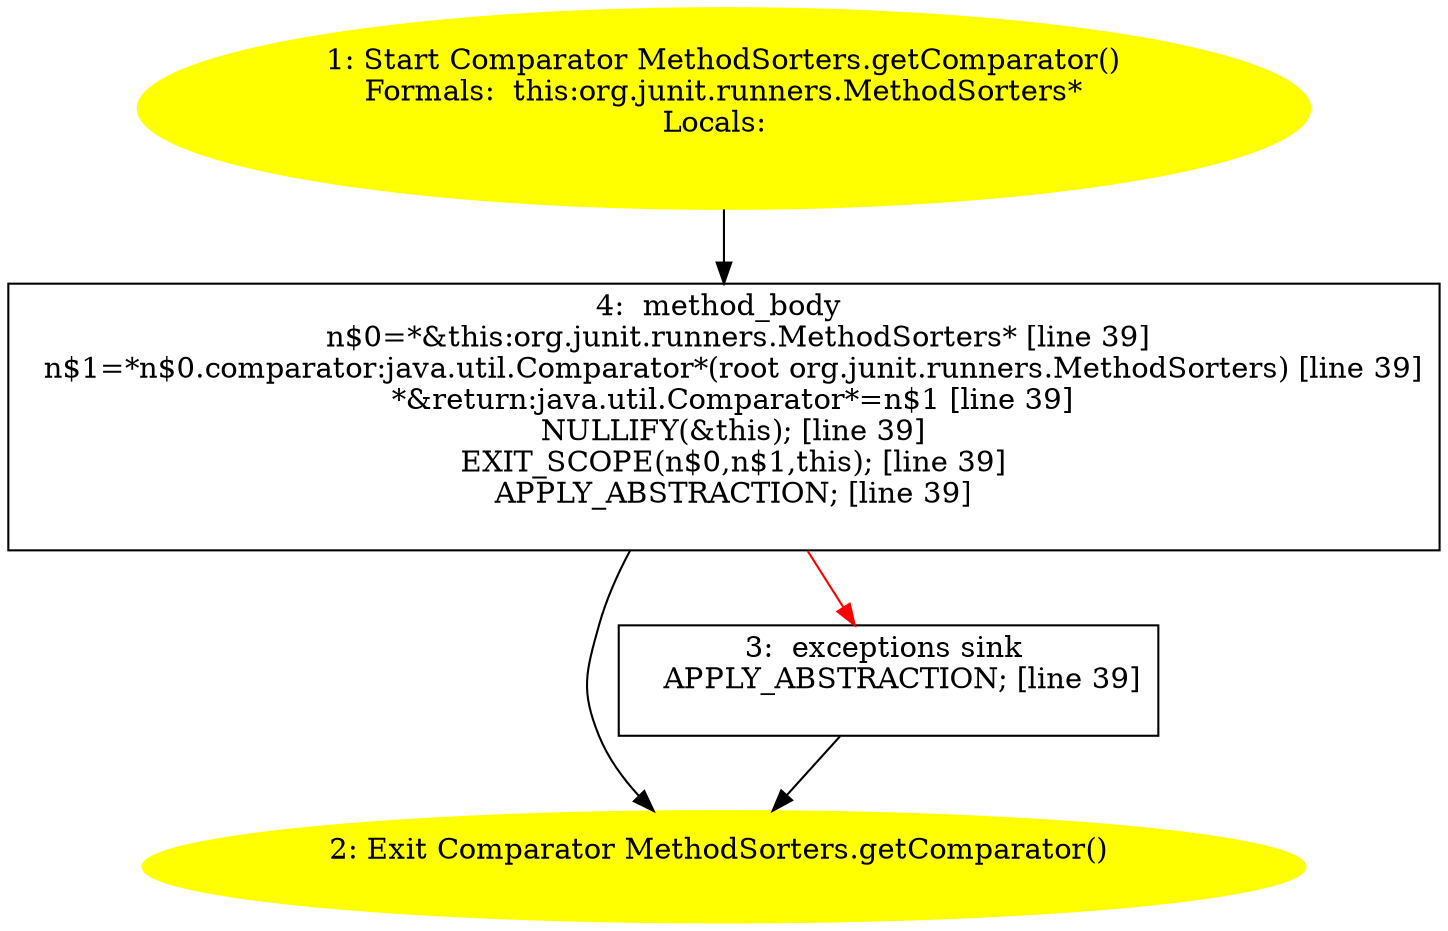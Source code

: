 /* @generated */
digraph cfg {
"org.junit.runners.MethodSorters.getComparator():java.util.Comparator.6438ee009e4a11e9240896f4152bf85d_1" [label="1: Start Comparator MethodSorters.getComparator()\nFormals:  this:org.junit.runners.MethodSorters*\nLocals:  \n  " color=yellow style=filled]
	

	 "org.junit.runners.MethodSorters.getComparator():java.util.Comparator.6438ee009e4a11e9240896f4152bf85d_1" -> "org.junit.runners.MethodSorters.getComparator():java.util.Comparator.6438ee009e4a11e9240896f4152bf85d_4" ;
"org.junit.runners.MethodSorters.getComparator():java.util.Comparator.6438ee009e4a11e9240896f4152bf85d_2" [label="2: Exit Comparator MethodSorters.getComparator() \n  " color=yellow style=filled]
	

"org.junit.runners.MethodSorters.getComparator():java.util.Comparator.6438ee009e4a11e9240896f4152bf85d_3" [label="3:  exceptions sink \n   APPLY_ABSTRACTION; [line 39]\n " shape="box"]
	

	 "org.junit.runners.MethodSorters.getComparator():java.util.Comparator.6438ee009e4a11e9240896f4152bf85d_3" -> "org.junit.runners.MethodSorters.getComparator():java.util.Comparator.6438ee009e4a11e9240896f4152bf85d_2" ;
"org.junit.runners.MethodSorters.getComparator():java.util.Comparator.6438ee009e4a11e9240896f4152bf85d_4" [label="4:  method_body \n   n$0=*&this:org.junit.runners.MethodSorters* [line 39]\n  n$1=*n$0.comparator:java.util.Comparator*(root org.junit.runners.MethodSorters) [line 39]\n  *&return:java.util.Comparator*=n$1 [line 39]\n  NULLIFY(&this); [line 39]\n  EXIT_SCOPE(n$0,n$1,this); [line 39]\n  APPLY_ABSTRACTION; [line 39]\n " shape="box"]
	

	 "org.junit.runners.MethodSorters.getComparator():java.util.Comparator.6438ee009e4a11e9240896f4152bf85d_4" -> "org.junit.runners.MethodSorters.getComparator():java.util.Comparator.6438ee009e4a11e9240896f4152bf85d_2" ;
	 "org.junit.runners.MethodSorters.getComparator():java.util.Comparator.6438ee009e4a11e9240896f4152bf85d_4" -> "org.junit.runners.MethodSorters.getComparator():java.util.Comparator.6438ee009e4a11e9240896f4152bf85d_3" [color="red" ];
}
